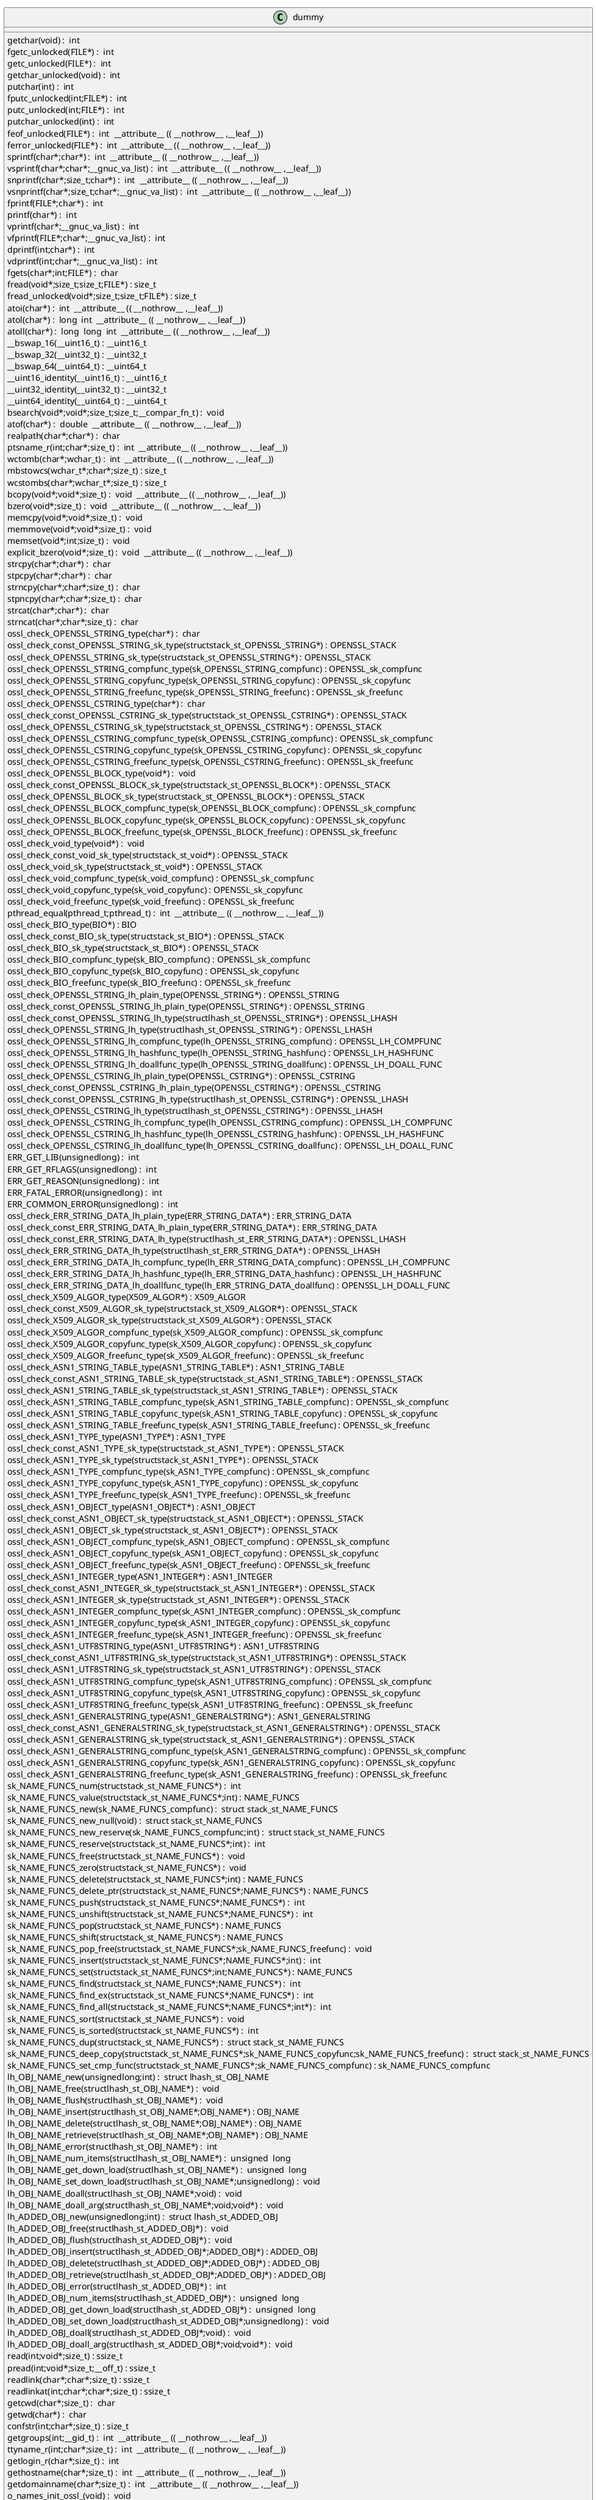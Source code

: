 @startuml
!pragma layout smetana
class dummy {
getchar(void) :  int  [[[./../../.././qc/crypto/objects/o_names.c.html#742]]]
fgetc_unlocked(FILE*) :  int  [[[./../../.././qc/crypto/objects/o_names.c.html#751]]]
getc_unlocked(FILE*) :  int  [[[./../../.././qc/crypto/objects/o_names.c.html#761]]]
getchar_unlocked(void) :  int  [[[./../../.././qc/crypto/objects/o_names.c.html#768]]]
putchar(int) :  int  [[[./../../.././qc/crypto/objects/o_names.c.html#777]]]
fputc_unlocked(int;FILE*) :  int  [[[./../../.././qc/crypto/objects/o_names.c.html#786]]]
putc_unlocked(int;FILE*) :  int  [[[./../../.././qc/crypto/objects/o_names.c.html#796]]]
putchar_unlocked(int) :  int  [[[./../../.././qc/crypto/objects/o_names.c.html#803]]]
feof_unlocked(FILE*) :  int  __attribute__ (( __nothrow__ ,__leaf__)) [[[./../../.././qc/crypto/objects/o_names.c.html#809]]]
ferror_unlocked(FILE*) :  int  __attribute__ (( __nothrow__ ,__leaf__)) [[[./../../.././qc/crypto/objects/o_names.c.html#816]]]
sprintf(char*;char*) :  int  __attribute__ (( __nothrow__ ,__leaf__)) [[[./../../.././qc/crypto/objects/o_names.c.html#835]]]
vsprintf(char*;char*;__gnuc_va_list) :  int  __attribute__ (( __nothrow__ ,__leaf__)) [[[./../../.././qc/crypto/objects/o_names.c.html#848]]]
snprintf(char*;size_t;char*) :  int  __attribute__ (( __nothrow__ ,__leaf__)) [[[./../../.././qc/crypto/objects/o_names.c.html#867]]]
vsnprintf(char*;size_t;char*;__gnuc_va_list) :  int  __attribute__ (( __nothrow__ ,__leaf__)) [[[./../../.././qc/crypto/objects/o_names.c.html#881]]]
fprintf(FILE*;char*) :  int  [[[./../../.././qc/crypto/objects/o_names.c.html#902]]]
printf(char*) :  int  [[[./../../.././qc/crypto/objects/o_names.c.html#909]]]
vprintf(char*;__gnuc_va_list) :  int  [[[./../../.././qc/crypto/objects/o_names.c.html#921]]]
vfprintf(FILE*;char*;__gnuc_va_list) :  int  [[[./../../.././qc/crypto/objects/o_names.c.html#931]]]
dprintf(int;char*) :  int  [[[./../../.././qc/crypto/objects/o_names.c.html#946]]]
vdprintf(int;char*;__gnuc_va_list) :  int  [[[./../../.././qc/crypto/objects/o_names.c.html#957]]]
fgets(char*;int;FILE*) :  char  [[[./../../.././qc/crypto/objects/o_names.c.html#976]]]
fread(void*;size_t;size_t;FILE*) : size_t [[[./../../.././qc/crypto/objects/o_names.c.html#1002]]]
fread_unlocked(void*;size_t;size_t;FILE*) : size_t [[[./../../.././qc/crypto/objects/o_names.c.html#1029]]]
atoi(char*) :  int  __attribute__ (( __nothrow__ ,__leaf__)) [[[./../../.././qc/crypto/objects/o_names.c.html#1189]]]
atol(char*) :  long  int  __attribute__ (( __nothrow__ ,__leaf__)) [[[./../../.././qc/crypto/objects/o_names.c.html#1194]]]
atoll(char*) :  long  long  int  __attribute__ (( __nothrow__ ,__leaf__)) [[[./../../.././qc/crypto/objects/o_names.c.html#1201]]]
__bswap_16(__uint16_t) : __uint16_t [[[./../../.././qc/crypto/objects/o_names.c.html#1354]]]
__bswap_32(__uint32_t) : __uint32_t [[[./../../.././qc/crypto/objects/o_names.c.html#1369]]]
__bswap_64(__uint64_t) : __uint64_t [[[./../../.././qc/crypto/objects/o_names.c.html#1379]]]
__uint16_identity(__uint16_t) : __uint16_t [[[./../../.././qc/crypto/objects/o_names.c.html#1391]]]
__uint32_identity(__uint32_t) : __uint32_t [[[./../../.././qc/crypto/objects/o_names.c.html#1397]]]
__uint64_identity(__uint64_t) : __uint64_t [[[./../../.././qc/crypto/objects/o_names.c.html#1403]]]
bsearch(void*;void*;size_t;size_t;__compar_fn_t) :  void  [[[./../../.././qc/crypto/objects/o_names.c.html#2071]]]
atof(char*) :  double  __attribute__ (( __nothrow__ ,__leaf__)) [[[./../../.././qc/crypto/objects/o_names.c.html#1]]]
realpath(char*;char*) :  char  [[[./../../.././qc/crypto/objects/o_names.c.html#1]]]
ptsname_r(int;char*;size_t) :  int  __attribute__ (( __nothrow__ ,__leaf__)) [[[./../../.././qc/crypto/objects/o_names.c.html#1]]]
wctomb(char*;wchar_t) :  int  __attribute__ (( __nothrow__ ,__leaf__)) [[[./../../.././qc/crypto/objects/o_names.c.html#1]]]
mbstowcs(wchar_t*;char*;size_t) : size_t [[[./../../.././qc/crypto/objects/o_names.c.html#1]]]
wcstombs(char*;wchar_t*;size_t) : size_t [[[./../../.././qc/crypto/objects/o_names.c.html#1]]]
bcopy(void*;void*;size_t) :  void  __attribute__ (( __nothrow__ ,__leaf__)) [[[./../../.././qc/crypto/objects/o_names.c.html#1]]]
bzero(void*;size_t) :  void  __attribute__ (( __nothrow__ ,__leaf__)) [[[./../../.././qc/crypto/objects/o_names.c.html#1]]]
memcpy(void*;void*;size_t) :  void  [[[./../../.././qc/crypto/objects/o_names.c.html#1]]]
memmove(void*;void*;size_t) :  void  [[[./../../.././qc/crypto/objects/o_names.c.html#1]]]
memset(void*;int;size_t) :  void  [[[./../../.././qc/crypto/objects/o_names.c.html#1]]]
explicit_bzero(void*;size_t) :  void  __attribute__ (( __nothrow__ ,__leaf__)) [[[./../../.././qc/crypto/objects/o_names.c.html#1]]]
strcpy(char*;char*) :  char  [[[./../../.././qc/crypto/objects/o_names.c.html#1]]]
stpcpy(char*;char*) :  char  [[[./../../.././qc/crypto/objects/o_names.c.html#1]]]
strncpy(char*;char*;size_t) :  char  [[[./../../.././qc/crypto/objects/o_names.c.html#1]]]
stpncpy(char*;char*;size_t) :  char  [[[./../../.././qc/crypto/objects/o_names.c.html#1]]]
strcat(char*;char*) :  char  [[[./../../.././qc/crypto/objects/o_names.c.html#1]]]
strncat(char*;char*;size_t) :  char  [[[./../../.././qc/crypto/objects/o_names.c.html#1]]]
ossl_check_OPENSSL_STRING_type(char*) :  char  [[[./../../.././qc/crypto/objects/o_names.c.html#1]]]
ossl_check_const_OPENSSL_STRING_sk_type(structstack_st_OPENSSL_STRING*) : OPENSSL_STACK [[[./../../.././qc/crypto/objects/o_names.c.html#1]]]
ossl_check_OPENSSL_STRING_sk_type(structstack_st_OPENSSL_STRING*) : OPENSSL_STACK [[[./../../.././qc/crypto/objects/o_names.c.html#1]]]
ossl_check_OPENSSL_STRING_compfunc_type(sk_OPENSSL_STRING_compfunc) : OPENSSL_sk_compfunc [[[./../../.././qc/crypto/objects/o_names.c.html#1]]]
ossl_check_OPENSSL_STRING_copyfunc_type(sk_OPENSSL_STRING_copyfunc) : OPENSSL_sk_copyfunc [[[./../../.././qc/crypto/objects/o_names.c.html#1]]]
ossl_check_OPENSSL_STRING_freefunc_type(sk_OPENSSL_STRING_freefunc) : OPENSSL_sk_freefunc [[[./../../.././qc/crypto/objects/o_names.c.html#1]]]
ossl_check_OPENSSL_CSTRING_type(char*) :  char  [[[./../../.././qc/crypto/objects/o_names.c.html#1]]]
ossl_check_const_OPENSSL_CSTRING_sk_type(structstack_st_OPENSSL_CSTRING*) : OPENSSL_STACK [[[./../../.././qc/crypto/objects/o_names.c.html#1]]]
ossl_check_OPENSSL_CSTRING_sk_type(structstack_st_OPENSSL_CSTRING*) : OPENSSL_STACK [[[./../../.././qc/crypto/objects/o_names.c.html#1]]]
ossl_check_OPENSSL_CSTRING_compfunc_type(sk_OPENSSL_CSTRING_compfunc) : OPENSSL_sk_compfunc [[[./../../.././qc/crypto/objects/o_names.c.html#1]]]
ossl_check_OPENSSL_CSTRING_copyfunc_type(sk_OPENSSL_CSTRING_copyfunc) : OPENSSL_sk_copyfunc [[[./../../.././qc/crypto/objects/o_names.c.html#1]]]
ossl_check_OPENSSL_CSTRING_freefunc_type(sk_OPENSSL_CSTRING_freefunc) : OPENSSL_sk_freefunc [[[./../../.././qc/crypto/objects/o_names.c.html#1]]]
ossl_check_OPENSSL_BLOCK_type(void*) :  void  [[[./../../.././qc/crypto/objects/o_names.c.html#1]]]
ossl_check_const_OPENSSL_BLOCK_sk_type(structstack_st_OPENSSL_BLOCK*) : OPENSSL_STACK [[[./../../.././qc/crypto/objects/o_names.c.html#1]]]
ossl_check_OPENSSL_BLOCK_sk_type(structstack_st_OPENSSL_BLOCK*) : OPENSSL_STACK [[[./../../.././qc/crypto/objects/o_names.c.html#1]]]
ossl_check_OPENSSL_BLOCK_compfunc_type(sk_OPENSSL_BLOCK_compfunc) : OPENSSL_sk_compfunc [[[./../../.././qc/crypto/objects/o_names.c.html#1]]]
ossl_check_OPENSSL_BLOCK_copyfunc_type(sk_OPENSSL_BLOCK_copyfunc) : OPENSSL_sk_copyfunc [[[./../../.././qc/crypto/objects/o_names.c.html#1]]]
ossl_check_OPENSSL_BLOCK_freefunc_type(sk_OPENSSL_BLOCK_freefunc) : OPENSSL_sk_freefunc [[[./../../.././qc/crypto/objects/o_names.c.html#1]]]
ossl_check_void_type(void*) :  void  [[[./../../.././qc/crypto/objects/o_names.c.html#1]]]
ossl_check_const_void_sk_type(structstack_st_void*) : OPENSSL_STACK [[[./../../.././qc/crypto/objects/o_names.c.html#1]]]
ossl_check_void_sk_type(structstack_st_void*) : OPENSSL_STACK [[[./../../.././qc/crypto/objects/o_names.c.html#1]]]
ossl_check_void_compfunc_type(sk_void_compfunc) : OPENSSL_sk_compfunc [[[./../../.././qc/crypto/objects/o_names.c.html#1]]]
ossl_check_void_copyfunc_type(sk_void_copyfunc) : OPENSSL_sk_copyfunc [[[./../../.././qc/crypto/objects/o_names.c.html#1]]]
ossl_check_void_freefunc_type(sk_void_freefunc) : OPENSSL_sk_freefunc [[[./../../.././qc/crypto/objects/o_names.c.html#1]]]
pthread_equal(pthread_t;pthread_t) :  int  __attribute__ (( __nothrow__ ,__leaf__)) [[[./../../.././qc/crypto/objects/o_names.c.html#1]]]
ossl_check_BIO_type(BIO*) : BIO [[[./../../.././qc/crypto/objects/o_names.c.html#1]]]
ossl_check_const_BIO_sk_type(structstack_st_BIO*) : OPENSSL_STACK [[[./../../.././qc/crypto/objects/o_names.c.html#1]]]
ossl_check_BIO_sk_type(structstack_st_BIO*) : OPENSSL_STACK [[[./../../.././qc/crypto/objects/o_names.c.html#1]]]
ossl_check_BIO_compfunc_type(sk_BIO_compfunc) : OPENSSL_sk_compfunc [[[./../../.././qc/crypto/objects/o_names.c.html#1]]]
ossl_check_BIO_copyfunc_type(sk_BIO_copyfunc) : OPENSSL_sk_copyfunc [[[./../../.././qc/crypto/objects/o_names.c.html#1]]]
ossl_check_BIO_freefunc_type(sk_BIO_freefunc) : OPENSSL_sk_freefunc [[[./../../.././qc/crypto/objects/o_names.c.html#1]]]
ossl_check_OPENSSL_STRING_lh_plain_type(OPENSSL_STRING*) : OPENSSL_STRING [[[./../../.././qc/crypto/objects/o_names.c.html#1]]]
ossl_check_const_OPENSSL_STRING_lh_plain_type(OPENSSL_STRING*) : OPENSSL_STRING [[[./../../.././qc/crypto/objects/o_names.c.html#1]]]
ossl_check_const_OPENSSL_STRING_lh_type(structlhash_st_OPENSSL_STRING*) : OPENSSL_LHASH [[[./../../.././qc/crypto/objects/o_names.c.html#1]]]
ossl_check_OPENSSL_STRING_lh_type(structlhash_st_OPENSSL_STRING*) : OPENSSL_LHASH [[[./../../.././qc/crypto/objects/o_names.c.html#1]]]
ossl_check_OPENSSL_STRING_lh_compfunc_type(lh_OPENSSL_STRING_compfunc) : OPENSSL_LH_COMPFUNC [[[./../../.././qc/crypto/objects/o_names.c.html#1]]]
ossl_check_OPENSSL_STRING_lh_hashfunc_type(lh_OPENSSL_STRING_hashfunc) : OPENSSL_LH_HASHFUNC [[[./../../.././qc/crypto/objects/o_names.c.html#1]]]
ossl_check_OPENSSL_STRING_lh_doallfunc_type(lh_OPENSSL_STRING_doallfunc) : OPENSSL_LH_DOALL_FUNC [[[./../../.././qc/crypto/objects/o_names.c.html#1]]]
ossl_check_OPENSSL_CSTRING_lh_plain_type(OPENSSL_CSTRING*) : OPENSSL_CSTRING [[[./../../.././qc/crypto/objects/o_names.c.html#1]]]
ossl_check_const_OPENSSL_CSTRING_lh_plain_type(OPENSSL_CSTRING*) : OPENSSL_CSTRING [[[./../../.././qc/crypto/objects/o_names.c.html#1]]]
ossl_check_const_OPENSSL_CSTRING_lh_type(structlhash_st_OPENSSL_CSTRING*) : OPENSSL_LHASH [[[./../../.././qc/crypto/objects/o_names.c.html#1]]]
ossl_check_OPENSSL_CSTRING_lh_type(structlhash_st_OPENSSL_CSTRING*) : OPENSSL_LHASH [[[./../../.././qc/crypto/objects/o_names.c.html#1]]]
ossl_check_OPENSSL_CSTRING_lh_compfunc_type(lh_OPENSSL_CSTRING_compfunc) : OPENSSL_LH_COMPFUNC [[[./../../.././qc/crypto/objects/o_names.c.html#1]]]
ossl_check_OPENSSL_CSTRING_lh_hashfunc_type(lh_OPENSSL_CSTRING_hashfunc) : OPENSSL_LH_HASHFUNC [[[./../../.././qc/crypto/objects/o_names.c.html#1]]]
ossl_check_OPENSSL_CSTRING_lh_doallfunc_type(lh_OPENSSL_CSTRING_doallfunc) : OPENSSL_LH_DOALL_FUNC [[[./../../.././qc/crypto/objects/o_names.c.html#1]]]
ERR_GET_LIB(unsignedlong) :  int  [[[./../../.././qc/crypto/objects/o_names.c.html#1]]]
ERR_GET_RFLAGS(unsignedlong) :  int  [[[./../../.././qc/crypto/objects/o_names.c.html#1]]]
ERR_GET_REASON(unsignedlong) :  int  [[[./../../.././qc/crypto/objects/o_names.c.html#1]]]
ERR_FATAL_ERROR(unsignedlong) :  int  [[[./../../.././qc/crypto/objects/o_names.c.html#1]]]
ERR_COMMON_ERROR(unsignedlong) :  int  [[[./../../.././qc/crypto/objects/o_names.c.html#1]]]
ossl_check_ERR_STRING_DATA_lh_plain_type(ERR_STRING_DATA*) : ERR_STRING_DATA [[[./../../.././qc/crypto/objects/o_names.c.html#1]]]
ossl_check_const_ERR_STRING_DATA_lh_plain_type(ERR_STRING_DATA*) : ERR_STRING_DATA [[[./../../.././qc/crypto/objects/o_names.c.html#1]]]
ossl_check_const_ERR_STRING_DATA_lh_type(structlhash_st_ERR_STRING_DATA*) : OPENSSL_LHASH [[[./../../.././qc/crypto/objects/o_names.c.html#1]]]
ossl_check_ERR_STRING_DATA_lh_type(structlhash_st_ERR_STRING_DATA*) : OPENSSL_LHASH [[[./../../.././qc/crypto/objects/o_names.c.html#1]]]
ossl_check_ERR_STRING_DATA_lh_compfunc_type(lh_ERR_STRING_DATA_compfunc) : OPENSSL_LH_COMPFUNC [[[./../../.././qc/crypto/objects/o_names.c.html#1]]]
ossl_check_ERR_STRING_DATA_lh_hashfunc_type(lh_ERR_STRING_DATA_hashfunc) : OPENSSL_LH_HASHFUNC [[[./../../.././qc/crypto/objects/o_names.c.html#1]]]
ossl_check_ERR_STRING_DATA_lh_doallfunc_type(lh_ERR_STRING_DATA_doallfunc) : OPENSSL_LH_DOALL_FUNC [[[./../../.././qc/crypto/objects/o_names.c.html#1]]]
ossl_check_X509_ALGOR_type(X509_ALGOR*) : X509_ALGOR [[[./../../.././qc/crypto/objects/o_names.c.html#1]]]
ossl_check_const_X509_ALGOR_sk_type(structstack_st_X509_ALGOR*) : OPENSSL_STACK [[[./../../.././qc/crypto/objects/o_names.c.html#1]]]
ossl_check_X509_ALGOR_sk_type(structstack_st_X509_ALGOR*) : OPENSSL_STACK [[[./../../.././qc/crypto/objects/o_names.c.html#1]]]
ossl_check_X509_ALGOR_compfunc_type(sk_X509_ALGOR_compfunc) : OPENSSL_sk_compfunc [[[./../../.././qc/crypto/objects/o_names.c.html#1]]]
ossl_check_X509_ALGOR_copyfunc_type(sk_X509_ALGOR_copyfunc) : OPENSSL_sk_copyfunc [[[./../../.././qc/crypto/objects/o_names.c.html#1]]]
ossl_check_X509_ALGOR_freefunc_type(sk_X509_ALGOR_freefunc) : OPENSSL_sk_freefunc [[[./../../.././qc/crypto/objects/o_names.c.html#1]]]
ossl_check_ASN1_STRING_TABLE_type(ASN1_STRING_TABLE*) : ASN1_STRING_TABLE [[[./../../.././qc/crypto/objects/o_names.c.html#1]]]
ossl_check_const_ASN1_STRING_TABLE_sk_type(structstack_st_ASN1_STRING_TABLE*) : OPENSSL_STACK [[[./../../.././qc/crypto/objects/o_names.c.html#1]]]
ossl_check_ASN1_STRING_TABLE_sk_type(structstack_st_ASN1_STRING_TABLE*) : OPENSSL_STACK [[[./../../.././qc/crypto/objects/o_names.c.html#1]]]
ossl_check_ASN1_STRING_TABLE_compfunc_type(sk_ASN1_STRING_TABLE_compfunc) : OPENSSL_sk_compfunc [[[./../../.././qc/crypto/objects/o_names.c.html#1]]]
ossl_check_ASN1_STRING_TABLE_copyfunc_type(sk_ASN1_STRING_TABLE_copyfunc) : OPENSSL_sk_copyfunc [[[./../../.././qc/crypto/objects/o_names.c.html#1]]]
ossl_check_ASN1_STRING_TABLE_freefunc_type(sk_ASN1_STRING_TABLE_freefunc) : OPENSSL_sk_freefunc [[[./../../.././qc/crypto/objects/o_names.c.html#1]]]
ossl_check_ASN1_TYPE_type(ASN1_TYPE*) : ASN1_TYPE [[[./../../.././qc/crypto/objects/o_names.c.html#1]]]
ossl_check_const_ASN1_TYPE_sk_type(structstack_st_ASN1_TYPE*) : OPENSSL_STACK [[[./../../.././qc/crypto/objects/o_names.c.html#1]]]
ossl_check_ASN1_TYPE_sk_type(structstack_st_ASN1_TYPE*) : OPENSSL_STACK [[[./../../.././qc/crypto/objects/o_names.c.html#1]]]
ossl_check_ASN1_TYPE_compfunc_type(sk_ASN1_TYPE_compfunc) : OPENSSL_sk_compfunc [[[./../../.././qc/crypto/objects/o_names.c.html#1]]]
ossl_check_ASN1_TYPE_copyfunc_type(sk_ASN1_TYPE_copyfunc) : OPENSSL_sk_copyfunc [[[./../../.././qc/crypto/objects/o_names.c.html#1]]]
ossl_check_ASN1_TYPE_freefunc_type(sk_ASN1_TYPE_freefunc) : OPENSSL_sk_freefunc [[[./../../.././qc/crypto/objects/o_names.c.html#1]]]
ossl_check_ASN1_OBJECT_type(ASN1_OBJECT*) : ASN1_OBJECT [[[./../../.././qc/crypto/objects/o_names.c.html#1]]]
ossl_check_const_ASN1_OBJECT_sk_type(structstack_st_ASN1_OBJECT*) : OPENSSL_STACK [[[./../../.././qc/crypto/objects/o_names.c.html#1]]]
ossl_check_ASN1_OBJECT_sk_type(structstack_st_ASN1_OBJECT*) : OPENSSL_STACK [[[./../../.././qc/crypto/objects/o_names.c.html#1]]]
ossl_check_ASN1_OBJECT_compfunc_type(sk_ASN1_OBJECT_compfunc) : OPENSSL_sk_compfunc [[[./../../.././qc/crypto/objects/o_names.c.html#1]]]
ossl_check_ASN1_OBJECT_copyfunc_type(sk_ASN1_OBJECT_copyfunc) : OPENSSL_sk_copyfunc [[[./../../.././qc/crypto/objects/o_names.c.html#1]]]
ossl_check_ASN1_OBJECT_freefunc_type(sk_ASN1_OBJECT_freefunc) : OPENSSL_sk_freefunc [[[./../../.././qc/crypto/objects/o_names.c.html#1]]]
ossl_check_ASN1_INTEGER_type(ASN1_INTEGER*) : ASN1_INTEGER [[[./../../.././qc/crypto/objects/o_names.c.html#1]]]
ossl_check_const_ASN1_INTEGER_sk_type(structstack_st_ASN1_INTEGER*) : OPENSSL_STACK [[[./../../.././qc/crypto/objects/o_names.c.html#1]]]
ossl_check_ASN1_INTEGER_sk_type(structstack_st_ASN1_INTEGER*) : OPENSSL_STACK [[[./../../.././qc/crypto/objects/o_names.c.html#1]]]
ossl_check_ASN1_INTEGER_compfunc_type(sk_ASN1_INTEGER_compfunc) : OPENSSL_sk_compfunc [[[./../../.././qc/crypto/objects/o_names.c.html#1]]]
ossl_check_ASN1_INTEGER_copyfunc_type(sk_ASN1_INTEGER_copyfunc) : OPENSSL_sk_copyfunc [[[./../../.././qc/crypto/objects/o_names.c.html#1]]]
ossl_check_ASN1_INTEGER_freefunc_type(sk_ASN1_INTEGER_freefunc) : OPENSSL_sk_freefunc [[[./../../.././qc/crypto/objects/o_names.c.html#1]]]
ossl_check_ASN1_UTF8STRING_type(ASN1_UTF8STRING*) : ASN1_UTF8STRING [[[./../../.././qc/crypto/objects/o_names.c.html#1]]]
ossl_check_const_ASN1_UTF8STRING_sk_type(structstack_st_ASN1_UTF8STRING*) : OPENSSL_STACK [[[./../../.././qc/crypto/objects/o_names.c.html#1]]]
ossl_check_ASN1_UTF8STRING_sk_type(structstack_st_ASN1_UTF8STRING*) : OPENSSL_STACK [[[./../../.././qc/crypto/objects/o_names.c.html#1]]]
ossl_check_ASN1_UTF8STRING_compfunc_type(sk_ASN1_UTF8STRING_compfunc) : OPENSSL_sk_compfunc [[[./../../.././qc/crypto/objects/o_names.c.html#1]]]
ossl_check_ASN1_UTF8STRING_copyfunc_type(sk_ASN1_UTF8STRING_copyfunc) : OPENSSL_sk_copyfunc [[[./../../.././qc/crypto/objects/o_names.c.html#1]]]
ossl_check_ASN1_UTF8STRING_freefunc_type(sk_ASN1_UTF8STRING_freefunc) : OPENSSL_sk_freefunc [[[./../../.././qc/crypto/objects/o_names.c.html#1]]]
ossl_check_ASN1_GENERALSTRING_type(ASN1_GENERALSTRING*) : ASN1_GENERALSTRING [[[./../../.././qc/crypto/objects/o_names.c.html#1]]]
ossl_check_const_ASN1_GENERALSTRING_sk_type(structstack_st_ASN1_GENERALSTRING*) : OPENSSL_STACK [[[./../../.././qc/crypto/objects/o_names.c.html#1]]]
ossl_check_ASN1_GENERALSTRING_sk_type(structstack_st_ASN1_GENERALSTRING*) : OPENSSL_STACK [[[./../../.././qc/crypto/objects/o_names.c.html#1]]]
ossl_check_ASN1_GENERALSTRING_compfunc_type(sk_ASN1_GENERALSTRING_compfunc) : OPENSSL_sk_compfunc [[[./../../.././qc/crypto/objects/o_names.c.html#1]]]
ossl_check_ASN1_GENERALSTRING_copyfunc_type(sk_ASN1_GENERALSTRING_copyfunc) : OPENSSL_sk_copyfunc [[[./../../.././qc/crypto/objects/o_names.c.html#1]]]
ossl_check_ASN1_GENERALSTRING_freefunc_type(sk_ASN1_GENERALSTRING_freefunc) : OPENSSL_sk_freefunc [[[./../../.././qc/crypto/objects/o_names.c.html#1]]]
sk_NAME_FUNCS_num(structstack_st_NAME_FUNCS*) :  int  [[[./../../.././qc/crypto/objects/o_names.c.html#1]]]
sk_NAME_FUNCS_value(structstack_st_NAME_FUNCS*;int) : NAME_FUNCS [[[./../../.././qc/crypto/objects/o_names.c.html#1]]]
sk_NAME_FUNCS_new(sk_NAME_FUNCS_compfunc) :  struct stack_st_NAME_FUNCS [[[./../../.././qc/crypto/objects/o_names.c.html#1]]]
sk_NAME_FUNCS_new_null(void) :  struct stack_st_NAME_FUNCS [[[./../../.././qc/crypto/objects/o_names.c.html#1]]]
sk_NAME_FUNCS_new_reserve(sk_NAME_FUNCS_compfunc;int) :  struct stack_st_NAME_FUNCS [[[./../../.././qc/crypto/objects/o_names.c.html#1]]]
sk_NAME_FUNCS_reserve(structstack_st_NAME_FUNCS*;int) :  int  [[[./../../.././qc/crypto/objects/o_names.c.html#1]]]
sk_NAME_FUNCS_free(structstack_st_NAME_FUNCS*) :  void  [[[./../../.././qc/crypto/objects/o_names.c.html#1]]]
sk_NAME_FUNCS_zero(structstack_st_NAME_FUNCS*) :  void  [[[./../../.././qc/crypto/objects/o_names.c.html#1]]]
sk_NAME_FUNCS_delete(structstack_st_NAME_FUNCS*;int) : NAME_FUNCS [[[./../../.././qc/crypto/objects/o_names.c.html#1]]]
sk_NAME_FUNCS_delete_ptr(structstack_st_NAME_FUNCS*;NAME_FUNCS*) : NAME_FUNCS [[[./../../.././qc/crypto/objects/o_names.c.html#1]]]
sk_NAME_FUNCS_push(structstack_st_NAME_FUNCS*;NAME_FUNCS*) :  int  [[[./../../.././qc/crypto/objects/o_names.c.html#1]]]
sk_NAME_FUNCS_unshift(structstack_st_NAME_FUNCS*;NAME_FUNCS*) :  int  [[[./../../.././qc/crypto/objects/o_names.c.html#1]]]
sk_NAME_FUNCS_pop(structstack_st_NAME_FUNCS*) : NAME_FUNCS [[[./../../.././qc/crypto/objects/o_names.c.html#1]]]
sk_NAME_FUNCS_shift(structstack_st_NAME_FUNCS*) : NAME_FUNCS [[[./../../.././qc/crypto/objects/o_names.c.html#1]]]
sk_NAME_FUNCS_pop_free(structstack_st_NAME_FUNCS*;sk_NAME_FUNCS_freefunc) :  void  [[[./../../.././qc/crypto/objects/o_names.c.html#1]]]
sk_NAME_FUNCS_insert(structstack_st_NAME_FUNCS*;NAME_FUNCS*;int) :  int  [[[./../../.././qc/crypto/objects/o_names.c.html#1]]]
sk_NAME_FUNCS_set(structstack_st_NAME_FUNCS*;int;NAME_FUNCS*) : NAME_FUNCS [[[./../../.././qc/crypto/objects/o_names.c.html#1]]]
sk_NAME_FUNCS_find(structstack_st_NAME_FUNCS*;NAME_FUNCS*) :  int  [[[./../../.././qc/crypto/objects/o_names.c.html#1]]]
sk_NAME_FUNCS_find_ex(structstack_st_NAME_FUNCS*;NAME_FUNCS*) :  int  [[[./../../.././qc/crypto/objects/o_names.c.html#1]]]
sk_NAME_FUNCS_find_all(structstack_st_NAME_FUNCS*;NAME_FUNCS*;int*) :  int  [[[./../../.././qc/crypto/objects/o_names.c.html#1]]]
sk_NAME_FUNCS_sort(structstack_st_NAME_FUNCS*) :  void  [[[./../../.././qc/crypto/objects/o_names.c.html#1]]]
sk_NAME_FUNCS_is_sorted(structstack_st_NAME_FUNCS*) :  int  [[[./../../.././qc/crypto/objects/o_names.c.html#1]]]
sk_NAME_FUNCS_dup(structstack_st_NAME_FUNCS*) :  struct stack_st_NAME_FUNCS [[[./../../.././qc/crypto/objects/o_names.c.html#1]]]
sk_NAME_FUNCS_deep_copy(structstack_st_NAME_FUNCS*;sk_NAME_FUNCS_copyfunc;sk_NAME_FUNCS_freefunc) :  struct stack_st_NAME_FUNCS [[[./../../.././qc/crypto/objects/o_names.c.html#1]]]
sk_NAME_FUNCS_set_cmp_func(structstack_st_NAME_FUNCS*;sk_NAME_FUNCS_compfunc) : sk_NAME_FUNCS_compfunc [[[./../../.././qc/crypto/objects/o_names.c.html#1]]]
lh_OBJ_NAME_new(unsignedlong;int) :  struct lhash_st_OBJ_NAME [[[./../../.././qc/crypto/objects/o_names.c.html#1]]]
lh_OBJ_NAME_free(structlhash_st_OBJ_NAME*) :  void  [[[./../../.././qc/crypto/objects/o_names.c.html#1]]]
lh_OBJ_NAME_flush(structlhash_st_OBJ_NAME*) :  void  [[[./../../.././qc/crypto/objects/o_names.c.html#1]]]
lh_OBJ_NAME_insert(structlhash_st_OBJ_NAME*;OBJ_NAME*) : OBJ_NAME [[[./../../.././qc/crypto/objects/o_names.c.html#1]]]
lh_OBJ_NAME_delete(structlhash_st_OBJ_NAME*;OBJ_NAME*) : OBJ_NAME [[[./../../.././qc/crypto/objects/o_names.c.html#1]]]
lh_OBJ_NAME_retrieve(structlhash_st_OBJ_NAME*;OBJ_NAME*) : OBJ_NAME [[[./../../.././qc/crypto/objects/o_names.c.html#1]]]
lh_OBJ_NAME_error(structlhash_st_OBJ_NAME*) :  int  [[[./../../.././qc/crypto/objects/o_names.c.html#1]]]
lh_OBJ_NAME_num_items(structlhash_st_OBJ_NAME*) :  unsigned  long  [[[./../../.././qc/crypto/objects/o_names.c.html#1]]]
lh_OBJ_NAME_get_down_load(structlhash_st_OBJ_NAME*) :  unsigned  long  [[[./../../.././qc/crypto/objects/o_names.c.html#1]]]
lh_OBJ_NAME_set_down_load(structlhash_st_OBJ_NAME*;unsignedlong) :  void  [[[./../../.././qc/crypto/objects/o_names.c.html#1]]]
lh_OBJ_NAME_doall(structlhash_st_OBJ_NAME*;void) :  void  [[[./../../.././qc/crypto/objects/o_names.c.html#1]]]
lh_OBJ_NAME_doall_arg(structlhash_st_OBJ_NAME*;void;void*) :  void  [[[./../../.././qc/crypto/objects/o_names.c.html#1]]]
lh_ADDED_OBJ_new(unsignedlong;int) :  struct lhash_st_ADDED_OBJ [[[./../../.././qc/crypto/objects/o_names.c.html#1]]]
lh_ADDED_OBJ_free(structlhash_st_ADDED_OBJ*) :  void  [[[./../../.././qc/crypto/objects/o_names.c.html#1]]]
lh_ADDED_OBJ_flush(structlhash_st_ADDED_OBJ*) :  void  [[[./../../.././qc/crypto/objects/o_names.c.html#1]]]
lh_ADDED_OBJ_insert(structlhash_st_ADDED_OBJ*;ADDED_OBJ*) : ADDED_OBJ [[[./../../.././qc/crypto/objects/o_names.c.html#1]]]
lh_ADDED_OBJ_delete(structlhash_st_ADDED_OBJ*;ADDED_OBJ*) : ADDED_OBJ [[[./../../.././qc/crypto/objects/o_names.c.html#1]]]
lh_ADDED_OBJ_retrieve(structlhash_st_ADDED_OBJ*;ADDED_OBJ*) : ADDED_OBJ [[[./../../.././qc/crypto/objects/o_names.c.html#1]]]
lh_ADDED_OBJ_error(structlhash_st_ADDED_OBJ*) :  int  [[[./../../.././qc/crypto/objects/o_names.c.html#1]]]
lh_ADDED_OBJ_num_items(structlhash_st_ADDED_OBJ*) :  unsigned  long  [[[./../../.././qc/crypto/objects/o_names.c.html#1]]]
lh_ADDED_OBJ_get_down_load(structlhash_st_ADDED_OBJ*) :  unsigned  long  [[[./../../.././qc/crypto/objects/o_names.c.html#1]]]
lh_ADDED_OBJ_set_down_load(structlhash_st_ADDED_OBJ*;unsignedlong) :  void  [[[./../../.././qc/crypto/objects/o_names.c.html#1]]]
lh_ADDED_OBJ_doall(structlhash_st_ADDED_OBJ*;void) :  void  [[[./../../.././qc/crypto/objects/o_names.c.html#1]]]
lh_ADDED_OBJ_doall_arg(structlhash_st_ADDED_OBJ*;void;void*) :  void  [[[./../../.././qc/crypto/objects/o_names.c.html#1]]]
read(int;void*;size_t) : ssize_t [[[./../../.././qc/crypto/objects/o_names.c.html#1]]]
pread(int;void*;size_t;__off_t) : ssize_t [[[./../../.././qc/crypto/objects/o_names.c.html#1]]]
readlink(char*;char*;size_t) : ssize_t [[[./../../.././qc/crypto/objects/o_names.c.html#1]]]
readlinkat(int;char*;char*;size_t) : ssize_t [[[./../../.././qc/crypto/objects/o_names.c.html#1]]]
getcwd(char*;size_t) :  char  [[[./../../.././qc/crypto/objects/o_names.c.html#1]]]
getwd(char*) :  char  [[[./../../.././qc/crypto/objects/o_names.c.html#1]]]
confstr(int;char*;size_t) : size_t [[[./../../.././qc/crypto/objects/o_names.c.html#1]]]
getgroups(int;__gid_t) :  int  __attribute__ (( __nothrow__ ,__leaf__)) [[[./../../.././qc/crypto/objects/o_names.c.html#1]]]
ttyname_r(int;char*;size_t) :  int  __attribute__ (( __nothrow__ ,__leaf__)) [[[./../../.././qc/crypto/objects/o_names.c.html#1]]]
getlogin_r(char*;size_t) :  int  [[[./../../.././qc/crypto/objects/o_names.c.html#1]]]
gethostname(char*;size_t) :  int  __attribute__ (( __nothrow__ ,__leaf__)) [[[./../../.././qc/crypto/objects/o_names.c.html#1]]]
getdomainname(char*;size_t) :  int  __attribute__ (( __nothrow__ ,__leaf__)) [[[./../../.././qc/crypto/objects/o_names.c.html#1]]]
o_names_init_ossl_(void) :  void  [[[./../../.././qc/crypto/objects/o_names.c.html#1]]]
o_names_init(void) :  int  [[[./../../.././qc/crypto/objects/o_names.c.html#1]]]
OBJ_NAME_init(void) :  int  [[[./../../.././qc/crypto/objects/o_names.c.html#1]]]
OBJ_NAME_new_index(unsignedlong;int;void) :  int  [[[./../../.././qc/crypto/objects/o_names.c.html#1]]]
obj_name_cmp(OBJ_NAME*;OBJ_NAME*) :  int  [[[./../../.././qc/crypto/objects/o_names.c.html#1]]]
obj_name_hash(OBJ_NAME*) :  unsigned  long  [[[./../../.././qc/crypto/objects/o_names.c.html#1]]]
OBJ_NAME_get(char*;int) :  char  [[[./../../.././qc/crypto/objects/o_names.c.html#1]]]
OBJ_NAME_add(char*;int;char*) :  int  [[[./../../.././qc/crypto/objects/o_names.c.html#1]]]
OBJ_NAME_remove(char*;int) :  int  [[[./../../.././qc/crypto/objects/o_names.c.html#1]]]
do_all_fn(OBJ_NAME*;OBJ_DOALL*) :  void  [[[./../../.././qc/crypto/objects/o_names.c.html#1]]]
lh_OBJ_NAME_doall_OBJ_DOALL(structlhash_st_OBJ_NAME*;void;OBJ_DOALL*) :  void  [[[./../../.././qc/crypto/objects/o_names.c.html#1]]]
OBJ_NAME_do_all(int;void;void*) :  void  [[[./../../.././qc/crypto/objects/o_names.c.html#1]]]
do_all_sorted_fn(OBJ_NAME*;void*) :  void  [[[./../../.././qc/crypto/objects/o_names.c.html#1]]]
do_all_sorted_cmp(void*;void*) :  int  [[[./../../.././qc/crypto/objects/o_names.c.html#1]]]
OBJ_NAME_do_all_sorted(int;void;void*) :  void  [[[./../../.././qc/crypto/objects/o_names.c.html#1]]]
names_lh_free_doall(OBJ_NAME*) :  void  [[[./../../.././qc/crypto/objects/o_names.c.html#1]]]
name_funcs_free(NAME_FUNCS*) :  void  [[[./../../.././qc/crypto/objects/o_names.c.html#1]]]
OBJ_NAME_cleanup(int) :  void  [[[./../../.././qc/crypto/objects/o_names.c.html#1]]]
} 
@enduml
